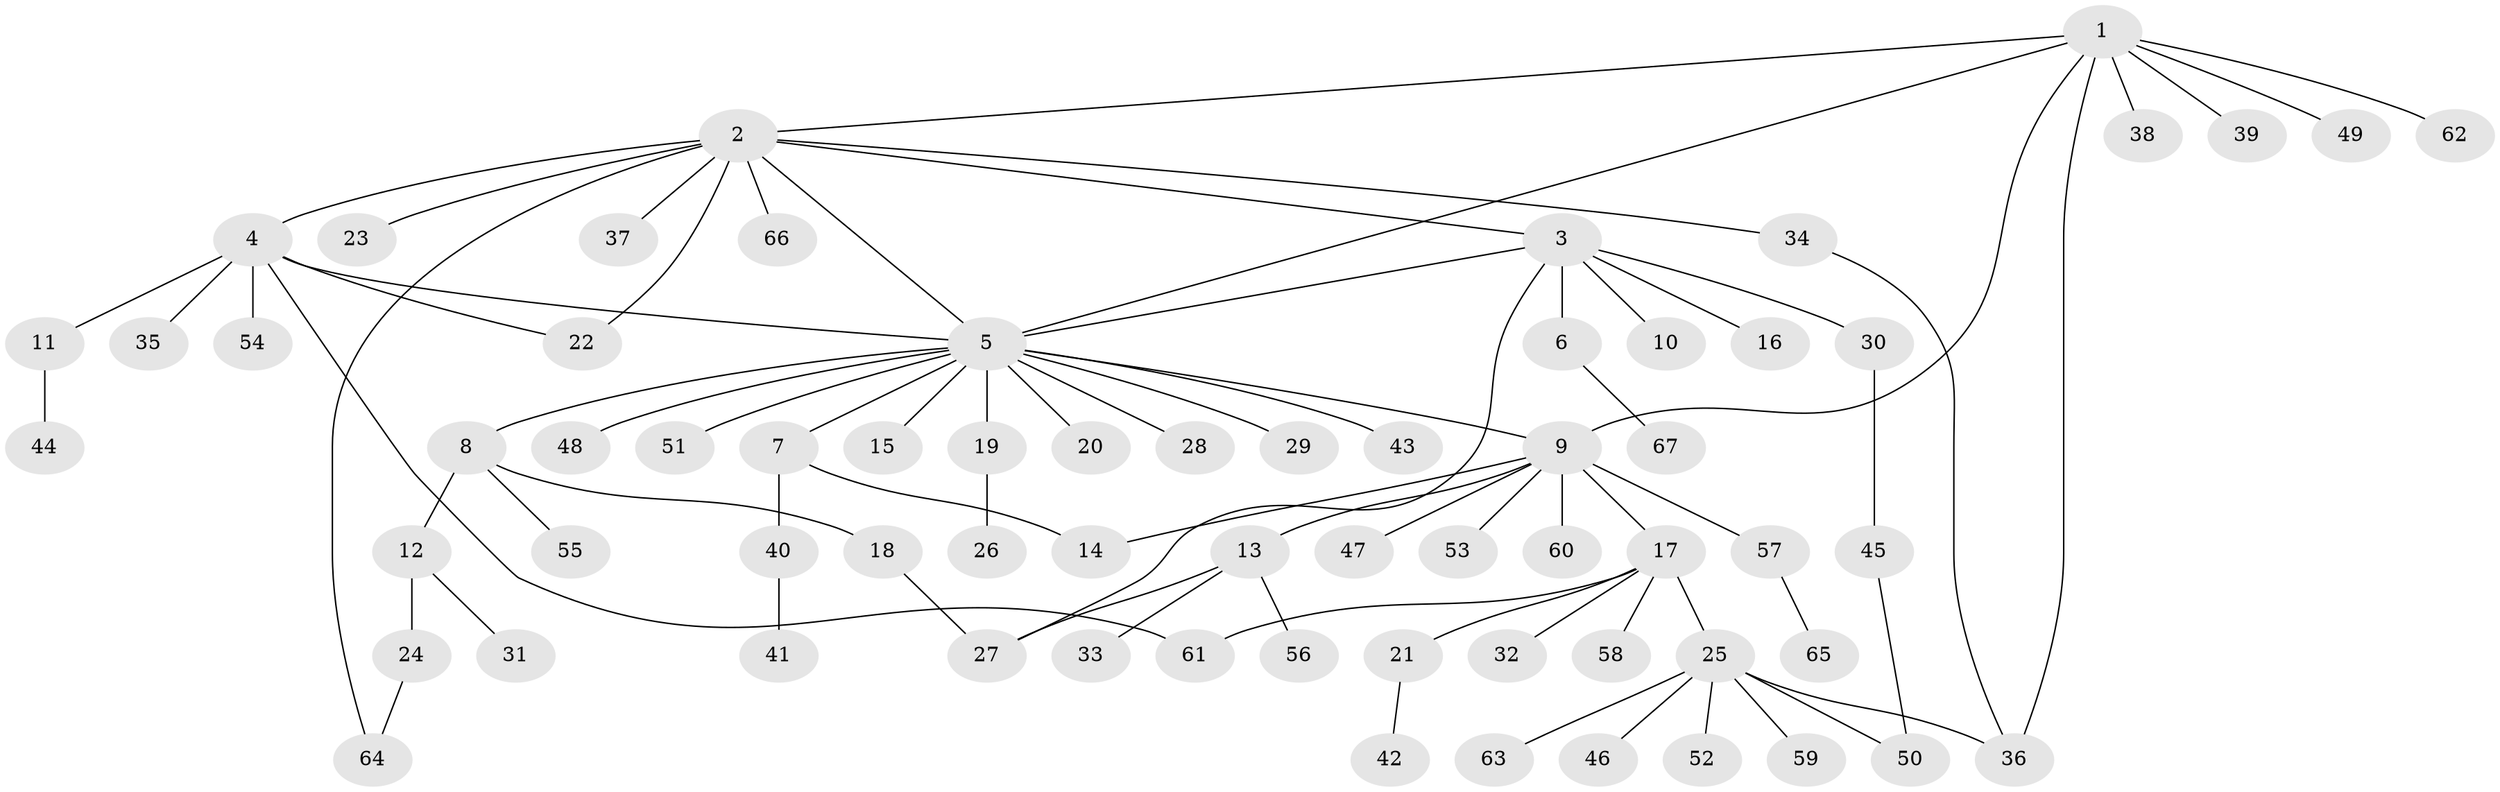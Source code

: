 // coarse degree distribution, {7: 0.06, 9: 0.04, 14: 0.02, 1: 0.64, 3: 0.08, 4: 0.02, 2: 0.12, 11: 0.02}
// Generated by graph-tools (version 1.1) at 2025/51/02/27/25 19:51:57]
// undirected, 67 vertices, 79 edges
graph export_dot {
graph [start="1"]
  node [color=gray90,style=filled];
  1;
  2;
  3;
  4;
  5;
  6;
  7;
  8;
  9;
  10;
  11;
  12;
  13;
  14;
  15;
  16;
  17;
  18;
  19;
  20;
  21;
  22;
  23;
  24;
  25;
  26;
  27;
  28;
  29;
  30;
  31;
  32;
  33;
  34;
  35;
  36;
  37;
  38;
  39;
  40;
  41;
  42;
  43;
  44;
  45;
  46;
  47;
  48;
  49;
  50;
  51;
  52;
  53;
  54;
  55;
  56;
  57;
  58;
  59;
  60;
  61;
  62;
  63;
  64;
  65;
  66;
  67;
  1 -- 2;
  1 -- 5;
  1 -- 9;
  1 -- 36;
  1 -- 38;
  1 -- 39;
  1 -- 49;
  1 -- 62;
  2 -- 3;
  2 -- 4;
  2 -- 5;
  2 -- 22;
  2 -- 23;
  2 -- 34;
  2 -- 37;
  2 -- 64;
  2 -- 66;
  3 -- 5;
  3 -- 6;
  3 -- 10;
  3 -- 16;
  3 -- 27;
  3 -- 30;
  4 -- 5;
  4 -- 11;
  4 -- 22;
  4 -- 35;
  4 -- 54;
  4 -- 61;
  5 -- 7;
  5 -- 8;
  5 -- 9;
  5 -- 15;
  5 -- 19;
  5 -- 20;
  5 -- 28;
  5 -- 29;
  5 -- 43;
  5 -- 48;
  5 -- 51;
  6 -- 67;
  7 -- 14;
  7 -- 40;
  8 -- 12;
  8 -- 18;
  8 -- 55;
  9 -- 13;
  9 -- 14;
  9 -- 17;
  9 -- 47;
  9 -- 53;
  9 -- 57;
  9 -- 60;
  11 -- 44;
  12 -- 24;
  12 -- 31;
  13 -- 27;
  13 -- 33;
  13 -- 56;
  17 -- 21;
  17 -- 25;
  17 -- 32;
  17 -- 58;
  17 -- 61;
  18 -- 27;
  19 -- 26;
  21 -- 42;
  24 -- 64;
  25 -- 36;
  25 -- 46;
  25 -- 50;
  25 -- 52;
  25 -- 59;
  25 -- 63;
  30 -- 45;
  34 -- 36;
  40 -- 41;
  45 -- 50;
  57 -- 65;
}
